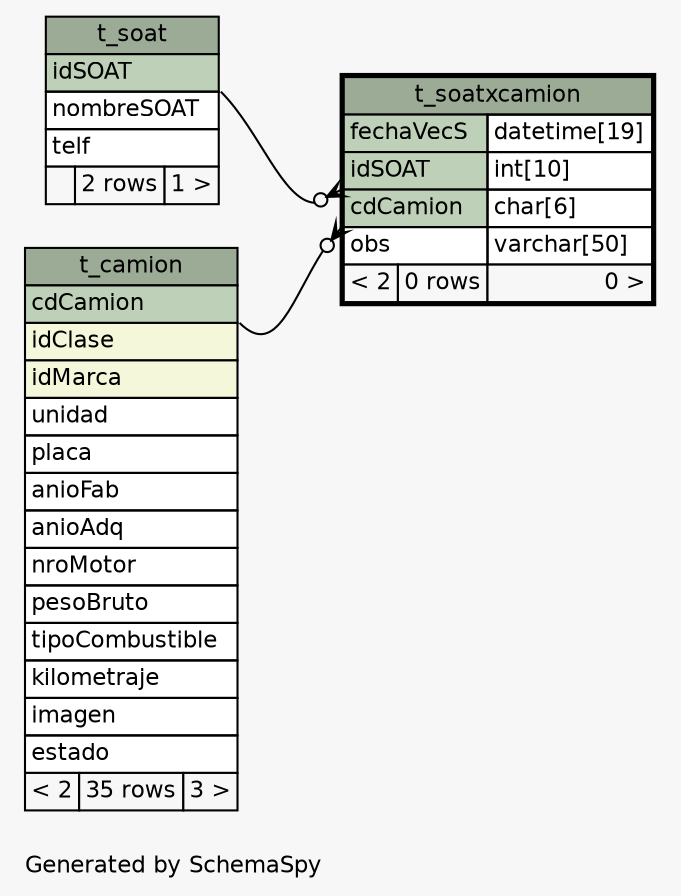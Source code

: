// dot null on Windows 7 6.1
// SchemaSpy rev 590
digraph "oneDegreeRelationshipsDiagram" {
  graph [
    rankdir="RL"
    bgcolor="#f7f7f7"
    label="\nGenerated by SchemaSpy"
    labeljust="l"
    nodesep="0.18"
    ranksep="0.46"
    fontname="Helvetica"
    fontsize="11"
  ];
  node [
    fontname="Helvetica"
    fontsize="11"
    shape="plaintext"
  ];
  edge [
    arrowsize="0.8"
  ];
  "t_soatxcamion":"cdCamion":sw -> "t_camion":"cdCamion":se [arrowhead=none dir=back arrowtail=crowodot];
  "t_soatxcamion":"idSOAT":sw -> "t_soat":"idSOAT":se [arrowhead=none dir=back arrowtail=crowodot];
  "t_camion" [
    label=<
    <TABLE BORDER="0" CELLBORDER="1" CELLSPACING="0" BGCOLOR="#ffffff">
      <TR><TD COLSPAN="3" BGCOLOR="#9bab96" ALIGN="CENTER">t_camion</TD></TR>
      <TR><TD PORT="cdCamion" COLSPAN="3" BGCOLOR="#bed1b8" ALIGN="LEFT">cdCamion</TD></TR>
      <TR><TD PORT="idClase" COLSPAN="3" BGCOLOR="#f4f7da" ALIGN="LEFT">idClase</TD></TR>
      <TR><TD PORT="idMarca" COLSPAN="3" BGCOLOR="#f4f7da" ALIGN="LEFT">idMarca</TD></TR>
      <TR><TD PORT="unidad" COLSPAN="3" ALIGN="LEFT">unidad</TD></TR>
      <TR><TD PORT="placa" COLSPAN="3" ALIGN="LEFT">placa</TD></TR>
      <TR><TD PORT="anioFab" COLSPAN="3" ALIGN="LEFT">anioFab</TD></TR>
      <TR><TD PORT="anioAdq" COLSPAN="3" ALIGN="LEFT">anioAdq</TD></TR>
      <TR><TD PORT="nroMotor" COLSPAN="3" ALIGN="LEFT">nroMotor</TD></TR>
      <TR><TD PORT="pesoBruto" COLSPAN="3" ALIGN="LEFT">pesoBruto</TD></TR>
      <TR><TD PORT="tipoCombustible" COLSPAN="3" ALIGN="LEFT">tipoCombustible</TD></TR>
      <TR><TD PORT="kilometraje" COLSPAN="3" ALIGN="LEFT">kilometraje</TD></TR>
      <TR><TD PORT="imagen" COLSPAN="3" ALIGN="LEFT">imagen</TD></TR>
      <TR><TD PORT="estado" COLSPAN="3" ALIGN="LEFT">estado</TD></TR>
      <TR><TD ALIGN="LEFT" BGCOLOR="#f7f7f7">&lt; 2</TD><TD ALIGN="RIGHT" BGCOLOR="#f7f7f7">35 rows</TD><TD ALIGN="RIGHT" BGCOLOR="#f7f7f7">3 &gt;</TD></TR>
    </TABLE>>
    URL="t_camion.html"
    tooltip="t_camion"
  ];
  "t_soat" [
    label=<
    <TABLE BORDER="0" CELLBORDER="1" CELLSPACING="0" BGCOLOR="#ffffff">
      <TR><TD COLSPAN="3" BGCOLOR="#9bab96" ALIGN="CENTER">t_soat</TD></TR>
      <TR><TD PORT="idSOAT" COLSPAN="3" BGCOLOR="#bed1b8" ALIGN="LEFT">idSOAT</TD></TR>
      <TR><TD PORT="nombreSOAT" COLSPAN="3" ALIGN="LEFT">nombreSOAT</TD></TR>
      <TR><TD PORT="telf" COLSPAN="3" ALIGN="LEFT">telf</TD></TR>
      <TR><TD ALIGN="LEFT" BGCOLOR="#f7f7f7">  </TD><TD ALIGN="RIGHT" BGCOLOR="#f7f7f7">2 rows</TD><TD ALIGN="RIGHT" BGCOLOR="#f7f7f7">1 &gt;</TD></TR>
    </TABLE>>
    URL="t_soat.html"
    tooltip="t_soat"
  ];
  "t_soatxcamion" [
    label=<
    <TABLE BORDER="2" CELLBORDER="1" CELLSPACING="0" BGCOLOR="#ffffff">
      <TR><TD COLSPAN="3" BGCOLOR="#9bab96" ALIGN="CENTER">t_soatxcamion</TD></TR>
      <TR><TD PORT="fechaVecS" COLSPAN="2" BGCOLOR="#bed1b8" ALIGN="LEFT">fechaVecS</TD><TD PORT="fechaVecS.type" ALIGN="LEFT">datetime[19]</TD></TR>
      <TR><TD PORT="idSOAT" COLSPAN="2" BGCOLOR="#bed1b8" ALIGN="LEFT">idSOAT</TD><TD PORT="idSOAT.type" ALIGN="LEFT">int[10]</TD></TR>
      <TR><TD PORT="cdCamion" COLSPAN="2" BGCOLOR="#bed1b8" ALIGN="LEFT">cdCamion</TD><TD PORT="cdCamion.type" ALIGN="LEFT">char[6]</TD></TR>
      <TR><TD PORT="obs" COLSPAN="2" ALIGN="LEFT">obs</TD><TD PORT="obs.type" ALIGN="LEFT">varchar[50]</TD></TR>
      <TR><TD ALIGN="LEFT" BGCOLOR="#f7f7f7">&lt; 2</TD><TD ALIGN="RIGHT" BGCOLOR="#f7f7f7">0 rows</TD><TD ALIGN="RIGHT" BGCOLOR="#f7f7f7">0 &gt;</TD></TR>
    </TABLE>>
    URL="t_soatxcamion.html"
    tooltip="t_soatxcamion"
  ];
}
